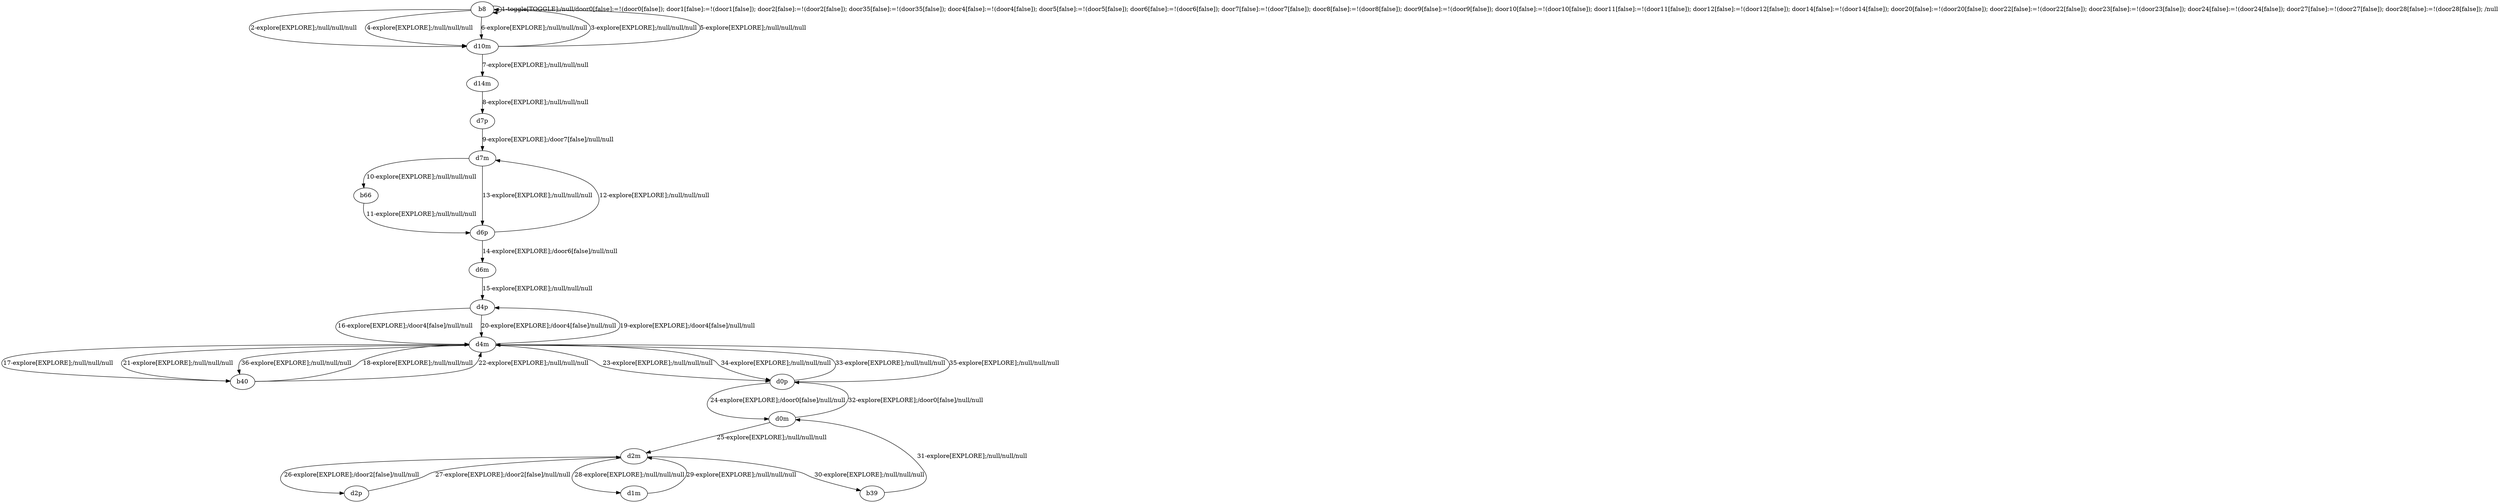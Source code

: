 # Total number of goals covered by this test: 1
# d2p --> d2m

digraph g {
"b8" -> "b8" [label = "1-toggle[TOGGLE];/null/door0[false]:=!(door0[false]); door1[false]:=!(door1[false]); door2[false]:=!(door2[false]); door35[false]:=!(door35[false]); door4[false]:=!(door4[false]); door5[false]:=!(door5[false]); door6[false]:=!(door6[false]); door7[false]:=!(door7[false]); door8[false]:=!(door8[false]); door9[false]:=!(door9[false]); door10[false]:=!(door10[false]); door11[false]:=!(door11[false]); door12[false]:=!(door12[false]); door14[false]:=!(door14[false]); door20[false]:=!(door20[false]); door22[false]:=!(door22[false]); door23[false]:=!(door23[false]); door24[false]:=!(door24[false]); door27[false]:=!(door27[false]); door28[false]:=!(door28[false]); /null"];
"b8" -> "d10m" [label = "2-explore[EXPLORE];/null/null/null"];
"d10m" -> "b8" [label = "3-explore[EXPLORE];/null/null/null"];
"b8" -> "d10m" [label = "4-explore[EXPLORE];/null/null/null"];
"d10m" -> "b8" [label = "5-explore[EXPLORE];/null/null/null"];
"b8" -> "d10m" [label = "6-explore[EXPLORE];/null/null/null"];
"d10m" -> "d14m" [label = "7-explore[EXPLORE];/null/null/null"];
"d14m" -> "d7p" [label = "8-explore[EXPLORE];/null/null/null"];
"d7p" -> "d7m" [label = "9-explore[EXPLORE];/door7[false]/null/null"];
"d7m" -> "b66" [label = "10-explore[EXPLORE];/null/null/null"];
"b66" -> "d6p" [label = "11-explore[EXPLORE];/null/null/null"];
"d6p" -> "d7m" [label = "12-explore[EXPLORE];/null/null/null"];
"d7m" -> "d6p" [label = "13-explore[EXPLORE];/null/null/null"];
"d6p" -> "d6m" [label = "14-explore[EXPLORE];/door6[false]/null/null"];
"d6m" -> "d4p" [label = "15-explore[EXPLORE];/null/null/null"];
"d4p" -> "d4m" [label = "16-explore[EXPLORE];/door4[false]/null/null"];
"d4m" -> "b40" [label = "17-explore[EXPLORE];/null/null/null"];
"b40" -> "d4m" [label = "18-explore[EXPLORE];/null/null/null"];
"d4m" -> "d4p" [label = "19-explore[EXPLORE];/door4[false]/null/null"];
"d4p" -> "d4m" [label = "20-explore[EXPLORE];/door4[false]/null/null"];
"d4m" -> "b40" [label = "21-explore[EXPLORE];/null/null/null"];
"b40" -> "d4m" [label = "22-explore[EXPLORE];/null/null/null"];
"d4m" -> "d0p" [label = "23-explore[EXPLORE];/null/null/null"];
"d0p" -> "d0m" [label = "24-explore[EXPLORE];/door0[false]/null/null"];
"d0m" -> "d2m" [label = "25-explore[EXPLORE];/null/null/null"];
"d2m" -> "d2p" [label = "26-explore[EXPLORE];/door2[false]/null/null"];
"d2p" -> "d2m" [label = "27-explore[EXPLORE];/door2[false]/null/null"];
"d2m" -> "d1m" [label = "28-explore[EXPLORE];/null/null/null"];
"d1m" -> "d2m" [label = "29-explore[EXPLORE];/null/null/null"];
"d2m" -> "b39" [label = "30-explore[EXPLORE];/null/null/null"];
"b39" -> "d0m" [label = "31-explore[EXPLORE];/null/null/null"];
"d0m" -> "d0p" [label = "32-explore[EXPLORE];/door0[false]/null/null"];
"d0p" -> "d4m" [label = "33-explore[EXPLORE];/null/null/null"];
"d4m" -> "d0p" [label = "34-explore[EXPLORE];/null/null/null"];
"d0p" -> "d4m" [label = "35-explore[EXPLORE];/null/null/null"];
"d4m" -> "b40" [label = "36-explore[EXPLORE];/null/null/null"];
}